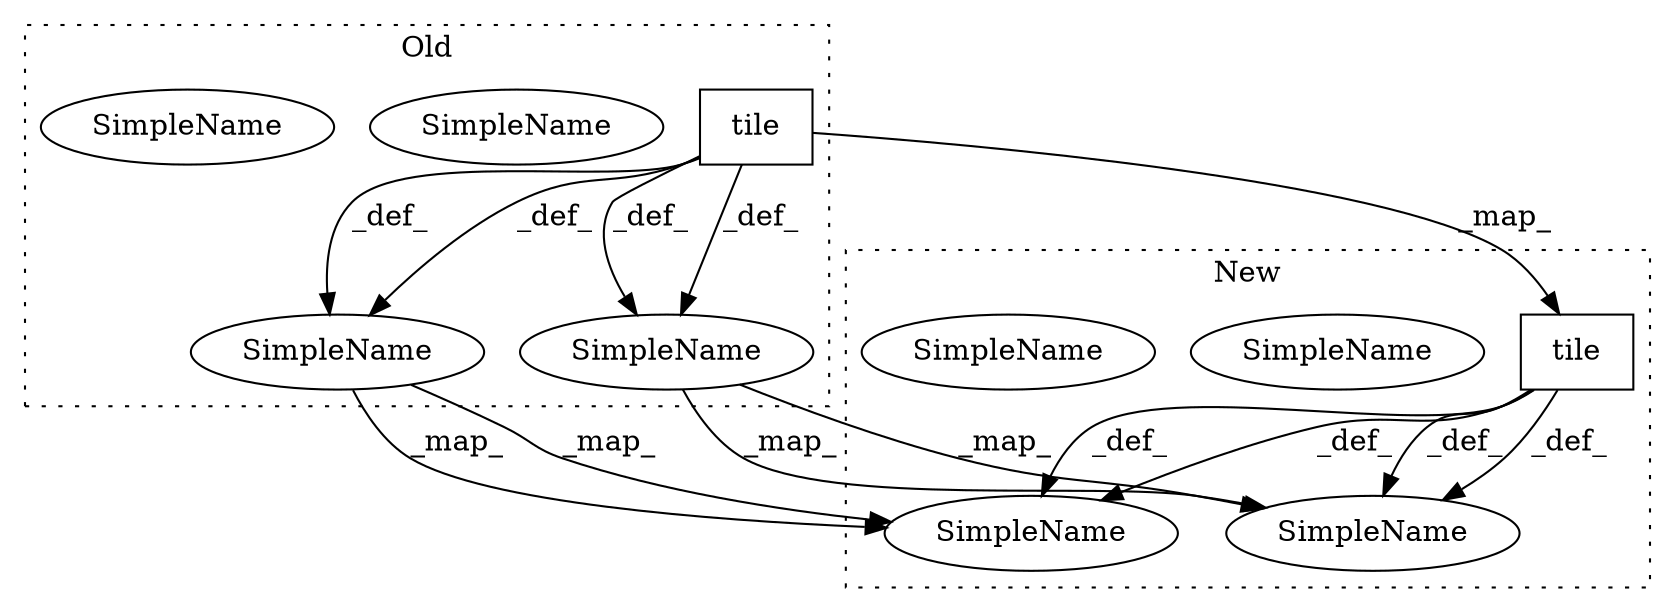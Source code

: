 digraph G {
subgraph cluster0 {
1 [label="tile" a="32" s="8102,8163" l="5,2" shape="box"];
3 [label="SimpleName" a="42" s="9488" l="14" shape="ellipse"];
6 [label="SimpleName" a="42" s="9488" l="14" shape="ellipse"];
7 [label="SimpleName" a="42" s="8332" l="16" shape="ellipse"];
10 [label="SimpleName" a="42" s="8332" l="16" shape="ellipse"];
label = "Old";
style="dotted";
}
subgraph cluster1 {
2 [label="tile" a="32" s="8231,8376" l="5,2" shape="box"];
4 [label="SimpleName" a="42" s="9747" l="14" shape="ellipse"];
5 [label="SimpleName" a="42" s="9747" l="14" shape="ellipse"];
8 [label="SimpleName" a="42" s="8591" l="16" shape="ellipse"];
9 [label="SimpleName" a="42" s="8591" l="16" shape="ellipse"];
label = "New";
style="dotted";
}
1 -> 6 [label="_def_"];
1 -> 10 [label="_def_"];
1 -> 2 [label="_map_"];
1 -> 6 [label="_def_"];
1 -> 10 [label="_def_"];
2 -> 5 [label="_def_"];
2 -> 5 [label="_def_"];
2 -> 9 [label="_def_"];
2 -> 9 [label="_def_"];
6 -> 5 [label="_map_"];
6 -> 5 [label="_map_"];
10 -> 9 [label="_map_"];
10 -> 9 [label="_map_"];
}